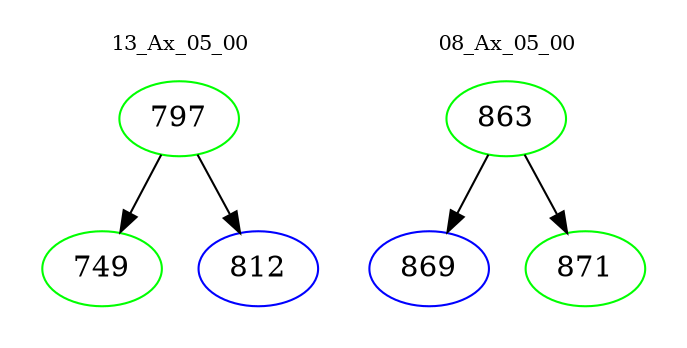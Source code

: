 digraph{
subgraph cluster_0 {
color = white
label = "13_Ax_05_00";
fontsize=10;
T0_797 [label="797", color="green"]
T0_797 -> T0_749 [color="black"]
T0_749 [label="749", color="green"]
T0_797 -> T0_812 [color="black"]
T0_812 [label="812", color="blue"]
}
subgraph cluster_1 {
color = white
label = "08_Ax_05_00";
fontsize=10;
T1_863 [label="863", color="green"]
T1_863 -> T1_869 [color="black"]
T1_869 [label="869", color="blue"]
T1_863 -> T1_871 [color="black"]
T1_871 [label="871", color="green"]
}
}
